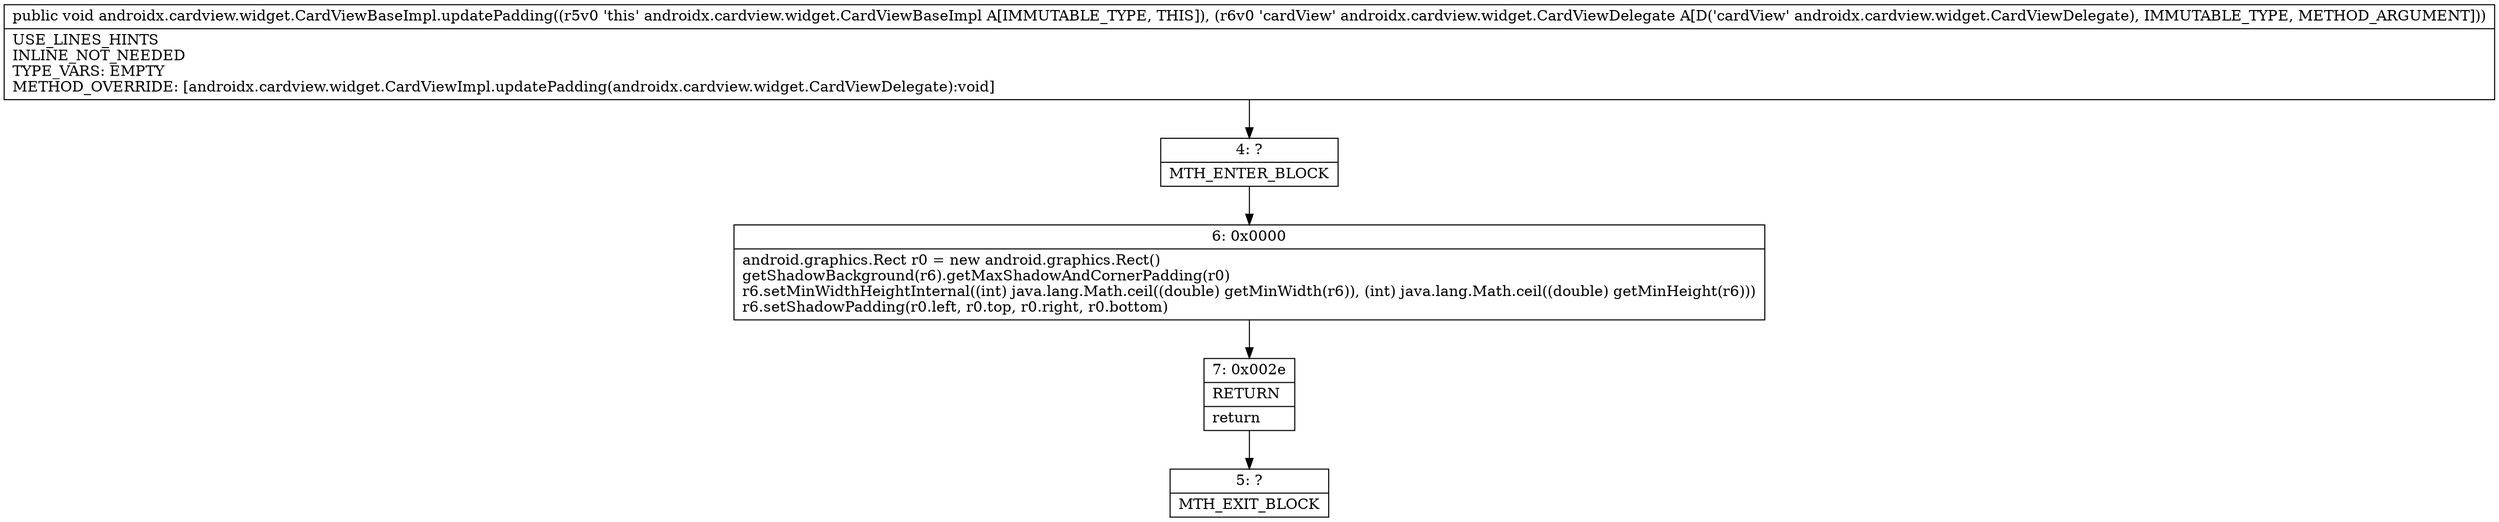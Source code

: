 digraph "CFG forandroidx.cardview.widget.CardViewBaseImpl.updatePadding(Landroidx\/cardview\/widget\/CardViewDelegate;)V" {
Node_4 [shape=record,label="{4\:\ ?|MTH_ENTER_BLOCK\l}"];
Node_6 [shape=record,label="{6\:\ 0x0000|android.graphics.Rect r0 = new android.graphics.Rect()\lgetShadowBackground(r6).getMaxShadowAndCornerPadding(r0)\lr6.setMinWidthHeightInternal((int) java.lang.Math.ceil((double) getMinWidth(r6)), (int) java.lang.Math.ceil((double) getMinHeight(r6)))\lr6.setShadowPadding(r0.left, r0.top, r0.right, r0.bottom)\l}"];
Node_7 [shape=record,label="{7\:\ 0x002e|RETURN\l|return\l}"];
Node_5 [shape=record,label="{5\:\ ?|MTH_EXIT_BLOCK\l}"];
MethodNode[shape=record,label="{public void androidx.cardview.widget.CardViewBaseImpl.updatePadding((r5v0 'this' androidx.cardview.widget.CardViewBaseImpl A[IMMUTABLE_TYPE, THIS]), (r6v0 'cardView' androidx.cardview.widget.CardViewDelegate A[D('cardView' androidx.cardview.widget.CardViewDelegate), IMMUTABLE_TYPE, METHOD_ARGUMENT]))  | USE_LINES_HINTS\lINLINE_NOT_NEEDED\lTYPE_VARS: EMPTY\lMETHOD_OVERRIDE: [androidx.cardview.widget.CardViewImpl.updatePadding(androidx.cardview.widget.CardViewDelegate):void]\l}"];
MethodNode -> Node_4;Node_4 -> Node_6;
Node_6 -> Node_7;
Node_7 -> Node_5;
}

